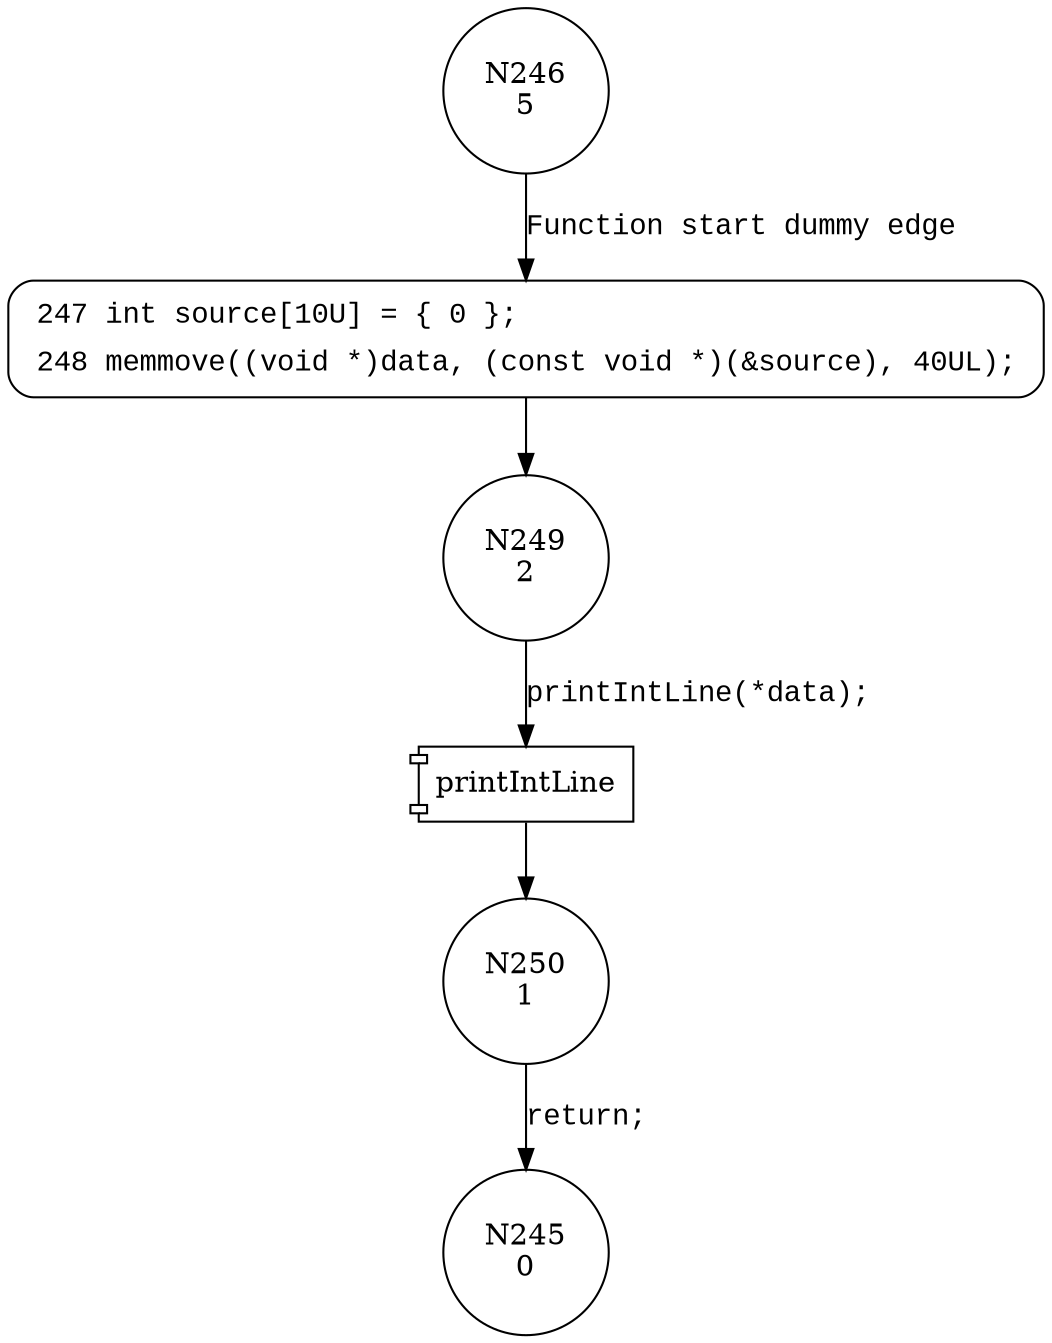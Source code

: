 digraph CWE121_Stack_Based_Buffer_Overflow__CWE131_memmove_53d_badSink {
246 [shape="circle" label="N246\n5"]
247 [shape="circle" label="N247\n4"]
249 [shape="circle" label="N249\n2"]
250 [shape="circle" label="N250\n1"]
245 [shape="circle" label="N245\n0"]
247 [style="filled,bold" penwidth="1" fillcolor="white" fontname="Courier New" shape="Mrecord" label=<<table border="0" cellborder="0" cellpadding="3" bgcolor="white"><tr><td align="right">247</td><td align="left">int source[10U] = &#123; 0 &#125;;</td></tr><tr><td align="right">248</td><td align="left">memmove((void *)data, (const void *)(&amp;source), 40UL);</td></tr></table>>]
247 -> 249[label=""]
246 -> 247 [label="Function start dummy edge" fontname="Courier New"]
100011 [shape="component" label="printIntLine"]
249 -> 100011 [label="printIntLine(*data);" fontname="Courier New"]
100011 -> 250 [label="" fontname="Courier New"]
250 -> 245 [label="return;" fontname="Courier New"]
}